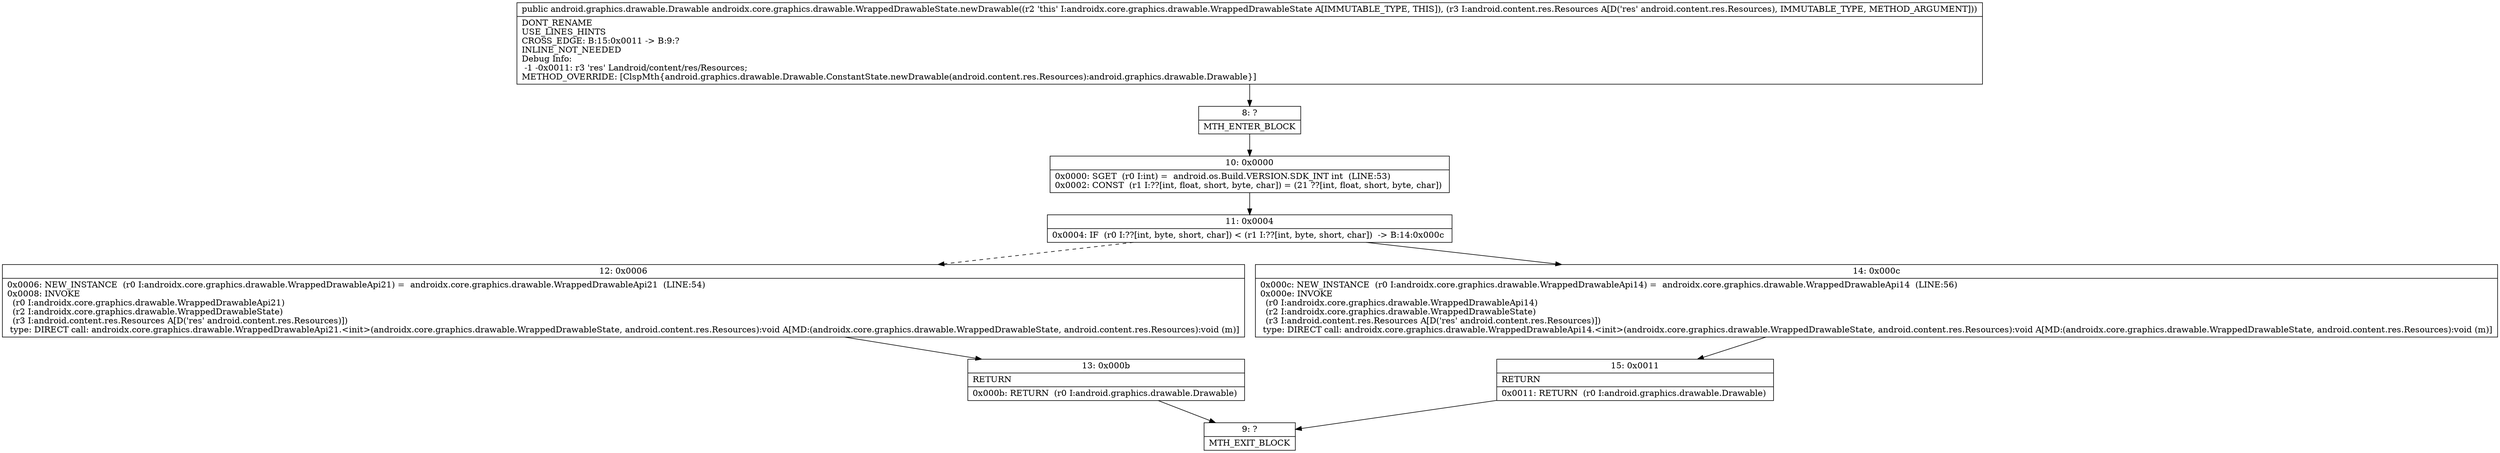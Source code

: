 digraph "CFG forandroidx.core.graphics.drawable.WrappedDrawableState.newDrawable(Landroid\/content\/res\/Resources;)Landroid\/graphics\/drawable\/Drawable;" {
Node_8 [shape=record,label="{8\:\ ?|MTH_ENTER_BLOCK\l}"];
Node_10 [shape=record,label="{10\:\ 0x0000|0x0000: SGET  (r0 I:int) =  android.os.Build.VERSION.SDK_INT int  (LINE:53)\l0x0002: CONST  (r1 I:??[int, float, short, byte, char]) = (21 ??[int, float, short, byte, char]) \l}"];
Node_11 [shape=record,label="{11\:\ 0x0004|0x0004: IF  (r0 I:??[int, byte, short, char]) \< (r1 I:??[int, byte, short, char])  \-\> B:14:0x000c \l}"];
Node_12 [shape=record,label="{12\:\ 0x0006|0x0006: NEW_INSTANCE  (r0 I:androidx.core.graphics.drawable.WrappedDrawableApi21) =  androidx.core.graphics.drawable.WrappedDrawableApi21  (LINE:54)\l0x0008: INVOKE  \l  (r0 I:androidx.core.graphics.drawable.WrappedDrawableApi21)\l  (r2 I:androidx.core.graphics.drawable.WrappedDrawableState)\l  (r3 I:android.content.res.Resources A[D('res' android.content.res.Resources)])\l type: DIRECT call: androidx.core.graphics.drawable.WrappedDrawableApi21.\<init\>(androidx.core.graphics.drawable.WrappedDrawableState, android.content.res.Resources):void A[MD:(androidx.core.graphics.drawable.WrappedDrawableState, android.content.res.Resources):void (m)]\l}"];
Node_13 [shape=record,label="{13\:\ 0x000b|RETURN\l|0x000b: RETURN  (r0 I:android.graphics.drawable.Drawable) \l}"];
Node_9 [shape=record,label="{9\:\ ?|MTH_EXIT_BLOCK\l}"];
Node_14 [shape=record,label="{14\:\ 0x000c|0x000c: NEW_INSTANCE  (r0 I:androidx.core.graphics.drawable.WrappedDrawableApi14) =  androidx.core.graphics.drawable.WrappedDrawableApi14  (LINE:56)\l0x000e: INVOKE  \l  (r0 I:androidx.core.graphics.drawable.WrappedDrawableApi14)\l  (r2 I:androidx.core.graphics.drawable.WrappedDrawableState)\l  (r3 I:android.content.res.Resources A[D('res' android.content.res.Resources)])\l type: DIRECT call: androidx.core.graphics.drawable.WrappedDrawableApi14.\<init\>(androidx.core.graphics.drawable.WrappedDrawableState, android.content.res.Resources):void A[MD:(androidx.core.graphics.drawable.WrappedDrawableState, android.content.res.Resources):void (m)]\l}"];
Node_15 [shape=record,label="{15\:\ 0x0011|RETURN\l|0x0011: RETURN  (r0 I:android.graphics.drawable.Drawable) \l}"];
MethodNode[shape=record,label="{public android.graphics.drawable.Drawable androidx.core.graphics.drawable.WrappedDrawableState.newDrawable((r2 'this' I:androidx.core.graphics.drawable.WrappedDrawableState A[IMMUTABLE_TYPE, THIS]), (r3 I:android.content.res.Resources A[D('res' android.content.res.Resources), IMMUTABLE_TYPE, METHOD_ARGUMENT]))  | DONT_RENAME\lUSE_LINES_HINTS\lCROSS_EDGE: B:15:0x0011 \-\> B:9:?\lINLINE_NOT_NEEDED\lDebug Info:\l  \-1 \-0x0011: r3 'res' Landroid\/content\/res\/Resources;\lMETHOD_OVERRIDE: [ClspMth\{android.graphics.drawable.Drawable.ConstantState.newDrawable(android.content.res.Resources):android.graphics.drawable.Drawable\}]\l}"];
MethodNode -> Node_8;Node_8 -> Node_10;
Node_10 -> Node_11;
Node_11 -> Node_12[style=dashed];
Node_11 -> Node_14;
Node_12 -> Node_13;
Node_13 -> Node_9;
Node_14 -> Node_15;
Node_15 -> Node_9;
}

